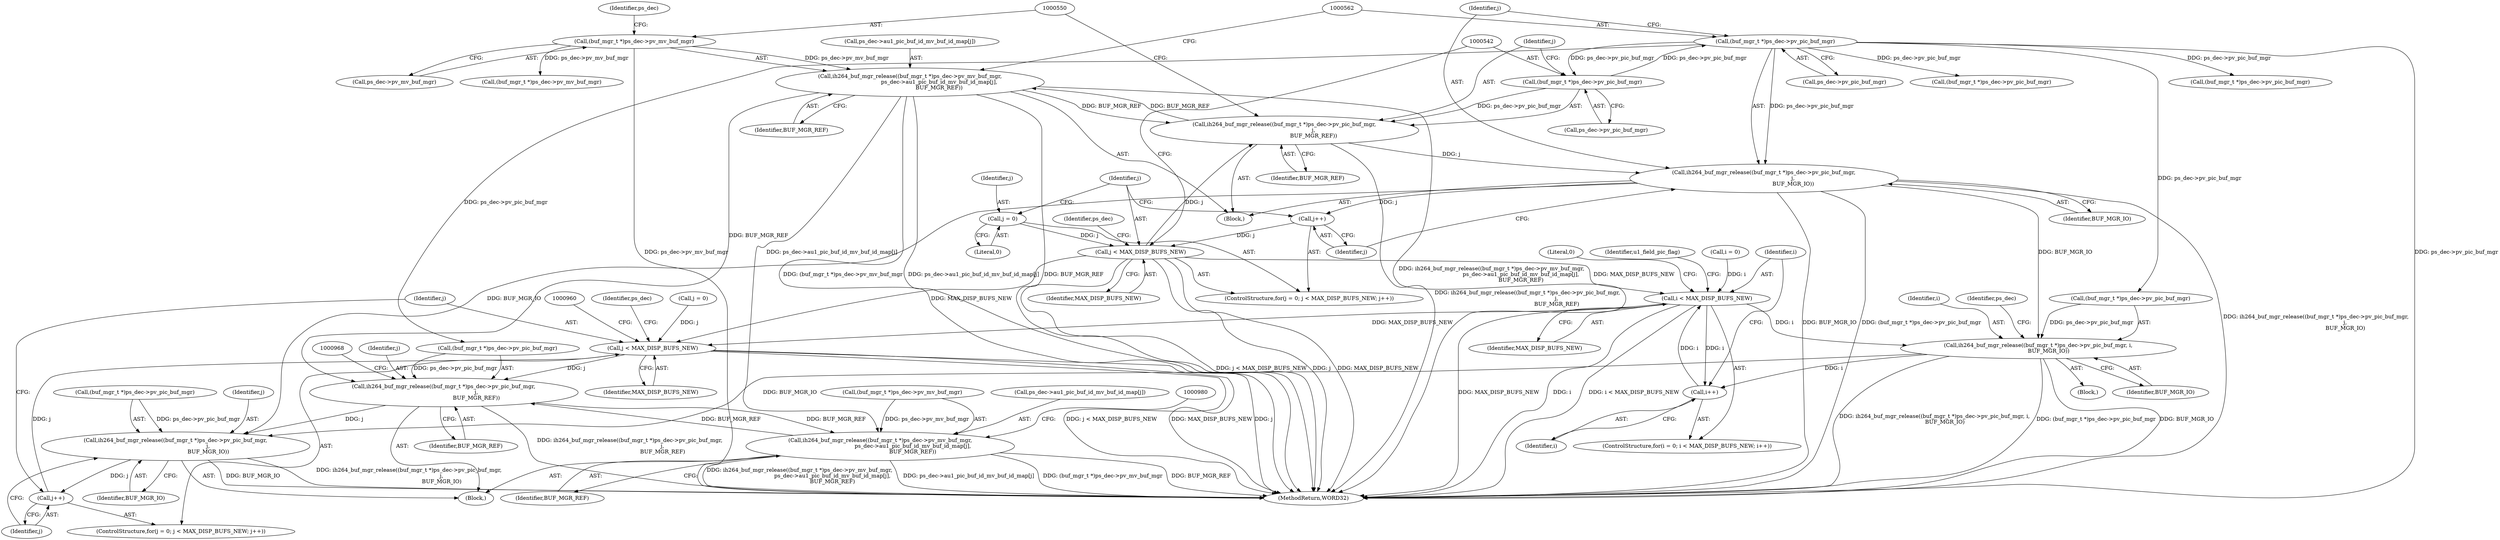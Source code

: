 digraph "0_Android_e629194c62a9a129ce378e08cb1059a8a53f1795_2@pointer" {
"1000548" [label="(Call,ih264_buf_mgr_release((buf_mgr_t *)ps_dec->pv_mv_buf_mgr,\n                                  ps_dec->au1_pic_buf_id_mv_buf_id_map[j],\n                                  BUF_MGR_REF))"];
"1000549" [label="(Call,(buf_mgr_t *)ps_dec->pv_mv_buf_mgr)"];
"1000540" [label="(Call,ih264_buf_mgr_release((buf_mgr_t *)ps_dec->pv_pic_buf_mgr,\n                                  j,\n                                  BUF_MGR_REF))"];
"1000541" [label="(Call,(buf_mgr_t *)ps_dec->pv_pic_buf_mgr)"];
"1000561" [label="(Call,(buf_mgr_t *)ps_dec->pv_pic_buf_mgr)"];
"1000534" [label="(Call,j < MAX_DISP_BUFS_NEW)"];
"1000537" [label="(Call,j++)"];
"1000560" [label="(Call,ih264_buf_mgr_release((buf_mgr_t *)ps_dec->pv_pic_buf_mgr,\n                                  j,\n                                  BUF_MGR_IO))"];
"1000531" [label="(Call,j = 0)"];
"1000548" [label="(Call,ih264_buf_mgr_release((buf_mgr_t *)ps_dec->pv_mv_buf_mgr,\n                                  ps_dec->au1_pic_buf_id_mv_buf_id_map[j],\n                                  BUF_MGR_REF))"];
"1000958" [label="(Call,ih264_buf_mgr_release((buf_mgr_t *)ps_dec->pv_pic_buf_mgr,\n                                      j,\n                                      BUF_MGR_REF))"];
"1000966" [label="(Call,ih264_buf_mgr_release((buf_mgr_t *)ps_dec->pv_mv_buf_mgr,\n                                      ps_dec->au1_pic_buf_id_mv_buf_id_map[j],\n                                      BUF_MGR_REF))"];
"1000978" [label="(Call,ih264_buf_mgr_release((buf_mgr_t *)ps_dec->pv_pic_buf_mgr,\n                                      j,\n                                      BUF_MGR_IO))"];
"1000955" [label="(Call,j++)"];
"1000952" [label="(Call,j < MAX_DISP_BUFS_NEW)"];
"1000742" [label="(Call,i < MAX_DISP_BUFS_NEW)"];
"1000745" [label="(Call,i++)"];
"1000757" [label="(Call,ih264_buf_mgr_release((buf_mgr_t *)ps_dec->pv_pic_buf_mgr, i,\n            BUF_MGR_IO))"];
"1000551" [label="(Call,ps_dec->pv_mv_buf_mgr)"];
"1000768" [label="(Identifier,ps_dec)"];
"1000988" [label="(Identifier,ps_dec)"];
"1000560" [label="(Call,ih264_buf_mgr_release((buf_mgr_t *)ps_dec->pv_pic_buf_mgr,\n                                  j,\n                                  BUF_MGR_IO))"];
"1000540" [label="(Call,ih264_buf_mgr_release((buf_mgr_t *)ps_dec->pv_pic_buf_mgr,\n                                  j,\n                                  BUF_MGR_REF))"];
"1000554" [label="(Call,ps_dec->au1_pic_buf_id_mv_buf_id_map[j])"];
"1000530" [label="(ControlStructure,for(j = 0; j < MAX_DISP_BUFS_NEW; j++))"];
"1000964" [label="(Identifier,j)"];
"1000539" [label="(Block,)"];
"1000567" [label="(Identifier,BUF_MGR_IO)"];
"1000566" [label="(Identifier,j)"];
"1000743" [label="(Identifier,i)"];
"1000547" [label="(Identifier,BUF_MGR_REF)"];
"1000548" [label="(Call,ih264_buf_mgr_release((buf_mgr_t *)ps_dec->pv_mv_buf_mgr,\n                                  ps_dec->au1_pic_buf_id_mv_buf_id_map[j],\n                                  BUF_MGR_REF))"];
"1000758" [label="(Call,(buf_mgr_t *)ps_dec->pv_pic_buf_mgr)"];
"1000561" [label="(Call,(buf_mgr_t *)ps_dec->pv_pic_buf_mgr)"];
"1000563" [label="(Call,ps_dec->pv_pic_buf_mgr)"];
"1001006" [label="(Call,(buf_mgr_t *)ps_dec->pv_pic_buf_mgr)"];
"1000559" [label="(Identifier,BUF_MGR_REF)"];
"1000966" [label="(Call,ih264_buf_mgr_release((buf_mgr_t *)ps_dec->pv_mv_buf_mgr,\n                                      ps_dec->au1_pic_buf_id_mv_buf_id_map[j],\n                                      BUF_MGR_REF))"];
"1000543" [label="(Call,ps_dec->pv_pic_buf_mgr)"];
"1000570" [label="(Identifier,ps_dec)"];
"1000746" [label="(Identifier,i)"];
"1000747" [label="(Block,)"];
"1002052" [label="(MethodReturn,WORD32)"];
"1000959" [label="(Call,(buf_mgr_t *)ps_dec->pv_pic_buf_mgr)"];
"1000952" [label="(Call,j < MAX_DISP_BUFS_NEW)"];
"1000967" [label="(Call,(buf_mgr_t *)ps_dec->pv_mv_buf_mgr)"];
"1000956" [label="(Identifier,j)"];
"1000954" [label="(Identifier,MAX_DISP_BUFS_NEW)"];
"1000549" [label="(Call,(buf_mgr_t *)ps_dec->pv_mv_buf_mgr)"];
"1000763" [label="(Identifier,i)"];
"1000764" [label="(Identifier,BUF_MGR_IO)"];
"1000953" [label="(Identifier,j)"];
"1000745" [label="(Call,i++)"];
"1000984" [label="(Identifier,j)"];
"1000531" [label="(Call,j = 0)"];
"1000750" [label="(Literal,0)"];
"1000965" [label="(Identifier,BUF_MGR_REF)"];
"1000957" [label="(Block,)"];
"1000801" [label="(Call,(buf_mgr_t *)ps_dec->pv_pic_buf_mgr)"];
"1000757" [label="(Call,ih264_buf_mgr_release((buf_mgr_t *)ps_dec->pv_pic_buf_mgr, i,\n            BUF_MGR_IO))"];
"1000742" [label="(Call,i < MAX_DISP_BUFS_NEW)"];
"1000536" [label="(Identifier,MAX_DISP_BUFS_NEW)"];
"1000537" [label="(Call,j++)"];
"1000738" [label="(ControlStructure,for(i = 0; i < MAX_DISP_BUFS_NEW; i++))"];
"1000835" [label="(Call,(buf_mgr_t *)ps_dec->pv_mv_buf_mgr)"];
"1000535" [label="(Identifier,j)"];
"1000958" [label="(Call,ih264_buf_mgr_release((buf_mgr_t *)ps_dec->pv_pic_buf_mgr,\n                                      j,\n                                      BUF_MGR_REF))"];
"1000782" [label="(Identifier,u1_field_pic_flag)"];
"1000985" [label="(Identifier,BUF_MGR_IO)"];
"1000533" [label="(Literal,0)"];
"1000979" [label="(Call,(buf_mgr_t *)ps_dec->pv_pic_buf_mgr)"];
"1000538" [label="(Identifier,j)"];
"1000977" [label="(Identifier,BUF_MGR_REF)"];
"1000949" [label="(Call,j = 0)"];
"1000978" [label="(Call,ih264_buf_mgr_release((buf_mgr_t *)ps_dec->pv_pic_buf_mgr,\n                                      j,\n                                      BUF_MGR_IO))"];
"1000546" [label="(Identifier,j)"];
"1000532" [label="(Identifier,j)"];
"1000972" [label="(Call,ps_dec->au1_pic_buf_id_mv_buf_id_map[j])"];
"1000744" [label="(Identifier,MAX_DISP_BUFS_NEW)"];
"1000739" [label="(Call,i = 0)"];
"1000541" [label="(Call,(buf_mgr_t *)ps_dec->pv_pic_buf_mgr)"];
"1000948" [label="(ControlStructure,for(j = 0; j < MAX_DISP_BUFS_NEW; j++))"];
"1000556" [label="(Identifier,ps_dec)"];
"1000955" [label="(Call,j++)"];
"1000534" [label="(Call,j < MAX_DISP_BUFS_NEW)"];
"1000548" -> "1000539"  [label="AST: "];
"1000548" -> "1000559"  [label="CFG: "];
"1000549" -> "1000548"  [label="AST: "];
"1000554" -> "1000548"  [label="AST: "];
"1000559" -> "1000548"  [label="AST: "];
"1000562" -> "1000548"  [label="CFG: "];
"1000548" -> "1002052"  [label="DDG: ih264_buf_mgr_release((buf_mgr_t *)ps_dec->pv_mv_buf_mgr,\n                                  ps_dec->au1_pic_buf_id_mv_buf_id_map[j],\n                                  BUF_MGR_REF)"];
"1000548" -> "1002052"  [label="DDG: ps_dec->au1_pic_buf_id_mv_buf_id_map[j]"];
"1000548" -> "1002052"  [label="DDG: BUF_MGR_REF"];
"1000548" -> "1002052"  [label="DDG: (buf_mgr_t *)ps_dec->pv_mv_buf_mgr"];
"1000548" -> "1000540"  [label="DDG: BUF_MGR_REF"];
"1000549" -> "1000548"  [label="DDG: ps_dec->pv_mv_buf_mgr"];
"1000540" -> "1000548"  [label="DDG: BUF_MGR_REF"];
"1000548" -> "1000958"  [label="DDG: BUF_MGR_REF"];
"1000548" -> "1000966"  [label="DDG: ps_dec->au1_pic_buf_id_mv_buf_id_map[j]"];
"1000549" -> "1000551"  [label="CFG: "];
"1000550" -> "1000549"  [label="AST: "];
"1000551" -> "1000549"  [label="AST: "];
"1000556" -> "1000549"  [label="CFG: "];
"1000549" -> "1002052"  [label="DDG: ps_dec->pv_mv_buf_mgr"];
"1000549" -> "1000835"  [label="DDG: ps_dec->pv_mv_buf_mgr"];
"1000540" -> "1000539"  [label="AST: "];
"1000540" -> "1000547"  [label="CFG: "];
"1000541" -> "1000540"  [label="AST: "];
"1000546" -> "1000540"  [label="AST: "];
"1000547" -> "1000540"  [label="AST: "];
"1000550" -> "1000540"  [label="CFG: "];
"1000540" -> "1002052"  [label="DDG: ih264_buf_mgr_release((buf_mgr_t *)ps_dec->pv_pic_buf_mgr,\n                                  j,\n                                  BUF_MGR_REF)"];
"1000541" -> "1000540"  [label="DDG: ps_dec->pv_pic_buf_mgr"];
"1000534" -> "1000540"  [label="DDG: j"];
"1000540" -> "1000560"  [label="DDG: j"];
"1000541" -> "1000543"  [label="CFG: "];
"1000542" -> "1000541"  [label="AST: "];
"1000543" -> "1000541"  [label="AST: "];
"1000546" -> "1000541"  [label="CFG: "];
"1000561" -> "1000541"  [label="DDG: ps_dec->pv_pic_buf_mgr"];
"1000541" -> "1000561"  [label="DDG: ps_dec->pv_pic_buf_mgr"];
"1000561" -> "1000560"  [label="AST: "];
"1000561" -> "1000563"  [label="CFG: "];
"1000562" -> "1000561"  [label="AST: "];
"1000563" -> "1000561"  [label="AST: "];
"1000566" -> "1000561"  [label="CFG: "];
"1000561" -> "1002052"  [label="DDG: ps_dec->pv_pic_buf_mgr"];
"1000561" -> "1000560"  [label="DDG: ps_dec->pv_pic_buf_mgr"];
"1000561" -> "1000758"  [label="DDG: ps_dec->pv_pic_buf_mgr"];
"1000561" -> "1000801"  [label="DDG: ps_dec->pv_pic_buf_mgr"];
"1000561" -> "1000959"  [label="DDG: ps_dec->pv_pic_buf_mgr"];
"1000561" -> "1001006"  [label="DDG: ps_dec->pv_pic_buf_mgr"];
"1000534" -> "1000530"  [label="AST: "];
"1000534" -> "1000536"  [label="CFG: "];
"1000535" -> "1000534"  [label="AST: "];
"1000536" -> "1000534"  [label="AST: "];
"1000542" -> "1000534"  [label="CFG: "];
"1000570" -> "1000534"  [label="CFG: "];
"1000534" -> "1002052"  [label="DDG: MAX_DISP_BUFS_NEW"];
"1000534" -> "1002052"  [label="DDG: j < MAX_DISP_BUFS_NEW"];
"1000534" -> "1002052"  [label="DDG: j"];
"1000537" -> "1000534"  [label="DDG: j"];
"1000531" -> "1000534"  [label="DDG: j"];
"1000534" -> "1000742"  [label="DDG: MAX_DISP_BUFS_NEW"];
"1000534" -> "1000952"  [label="DDG: MAX_DISP_BUFS_NEW"];
"1000537" -> "1000530"  [label="AST: "];
"1000537" -> "1000538"  [label="CFG: "];
"1000538" -> "1000537"  [label="AST: "];
"1000535" -> "1000537"  [label="CFG: "];
"1000560" -> "1000537"  [label="DDG: j"];
"1000560" -> "1000539"  [label="AST: "];
"1000560" -> "1000567"  [label="CFG: "];
"1000566" -> "1000560"  [label="AST: "];
"1000567" -> "1000560"  [label="AST: "];
"1000538" -> "1000560"  [label="CFG: "];
"1000560" -> "1002052"  [label="DDG: ih264_buf_mgr_release((buf_mgr_t *)ps_dec->pv_pic_buf_mgr,\n                                  j,\n                                  BUF_MGR_IO)"];
"1000560" -> "1002052"  [label="DDG: BUF_MGR_IO"];
"1000560" -> "1002052"  [label="DDG: (buf_mgr_t *)ps_dec->pv_pic_buf_mgr"];
"1000560" -> "1000757"  [label="DDG: BUF_MGR_IO"];
"1000560" -> "1000978"  [label="DDG: BUF_MGR_IO"];
"1000531" -> "1000530"  [label="AST: "];
"1000531" -> "1000533"  [label="CFG: "];
"1000532" -> "1000531"  [label="AST: "];
"1000533" -> "1000531"  [label="AST: "];
"1000535" -> "1000531"  [label="CFG: "];
"1000958" -> "1000957"  [label="AST: "];
"1000958" -> "1000965"  [label="CFG: "];
"1000959" -> "1000958"  [label="AST: "];
"1000964" -> "1000958"  [label="AST: "];
"1000965" -> "1000958"  [label="AST: "];
"1000968" -> "1000958"  [label="CFG: "];
"1000958" -> "1002052"  [label="DDG: ih264_buf_mgr_release((buf_mgr_t *)ps_dec->pv_pic_buf_mgr,\n                                      j,\n                                      BUF_MGR_REF)"];
"1000959" -> "1000958"  [label="DDG: ps_dec->pv_pic_buf_mgr"];
"1000952" -> "1000958"  [label="DDG: j"];
"1000966" -> "1000958"  [label="DDG: BUF_MGR_REF"];
"1000958" -> "1000966"  [label="DDG: BUF_MGR_REF"];
"1000958" -> "1000978"  [label="DDG: j"];
"1000966" -> "1000957"  [label="AST: "];
"1000966" -> "1000977"  [label="CFG: "];
"1000967" -> "1000966"  [label="AST: "];
"1000972" -> "1000966"  [label="AST: "];
"1000977" -> "1000966"  [label="AST: "];
"1000980" -> "1000966"  [label="CFG: "];
"1000966" -> "1002052"  [label="DDG: ps_dec->au1_pic_buf_id_mv_buf_id_map[j]"];
"1000966" -> "1002052"  [label="DDG: (buf_mgr_t *)ps_dec->pv_mv_buf_mgr"];
"1000966" -> "1002052"  [label="DDG: BUF_MGR_REF"];
"1000966" -> "1002052"  [label="DDG: ih264_buf_mgr_release((buf_mgr_t *)ps_dec->pv_mv_buf_mgr,\n                                      ps_dec->au1_pic_buf_id_mv_buf_id_map[j],\n                                      BUF_MGR_REF)"];
"1000967" -> "1000966"  [label="DDG: ps_dec->pv_mv_buf_mgr"];
"1000978" -> "1000957"  [label="AST: "];
"1000978" -> "1000985"  [label="CFG: "];
"1000979" -> "1000978"  [label="AST: "];
"1000984" -> "1000978"  [label="AST: "];
"1000985" -> "1000978"  [label="AST: "];
"1000956" -> "1000978"  [label="CFG: "];
"1000978" -> "1002052"  [label="DDG: BUF_MGR_IO"];
"1000978" -> "1002052"  [label="DDG: ih264_buf_mgr_release((buf_mgr_t *)ps_dec->pv_pic_buf_mgr,\n                                      j,\n                                      BUF_MGR_IO)"];
"1000978" -> "1000955"  [label="DDG: j"];
"1000979" -> "1000978"  [label="DDG: ps_dec->pv_pic_buf_mgr"];
"1000757" -> "1000978"  [label="DDG: BUF_MGR_IO"];
"1000955" -> "1000948"  [label="AST: "];
"1000955" -> "1000956"  [label="CFG: "];
"1000956" -> "1000955"  [label="AST: "];
"1000953" -> "1000955"  [label="CFG: "];
"1000955" -> "1000952"  [label="DDG: j"];
"1000952" -> "1000948"  [label="AST: "];
"1000952" -> "1000954"  [label="CFG: "];
"1000953" -> "1000952"  [label="AST: "];
"1000954" -> "1000952"  [label="AST: "];
"1000960" -> "1000952"  [label="CFG: "];
"1000988" -> "1000952"  [label="CFG: "];
"1000952" -> "1002052"  [label="DDG: j"];
"1000952" -> "1002052"  [label="DDG: j < MAX_DISP_BUFS_NEW"];
"1000952" -> "1002052"  [label="DDG: MAX_DISP_BUFS_NEW"];
"1000949" -> "1000952"  [label="DDG: j"];
"1000742" -> "1000952"  [label="DDG: MAX_DISP_BUFS_NEW"];
"1000742" -> "1000738"  [label="AST: "];
"1000742" -> "1000744"  [label="CFG: "];
"1000743" -> "1000742"  [label="AST: "];
"1000744" -> "1000742"  [label="AST: "];
"1000750" -> "1000742"  [label="CFG: "];
"1000782" -> "1000742"  [label="CFG: "];
"1000742" -> "1002052"  [label="DDG: i < MAX_DISP_BUFS_NEW"];
"1000742" -> "1002052"  [label="DDG: MAX_DISP_BUFS_NEW"];
"1000742" -> "1002052"  [label="DDG: i"];
"1000745" -> "1000742"  [label="DDG: i"];
"1000739" -> "1000742"  [label="DDG: i"];
"1000742" -> "1000745"  [label="DDG: i"];
"1000742" -> "1000757"  [label="DDG: i"];
"1000745" -> "1000738"  [label="AST: "];
"1000745" -> "1000746"  [label="CFG: "];
"1000746" -> "1000745"  [label="AST: "];
"1000743" -> "1000745"  [label="CFG: "];
"1000757" -> "1000745"  [label="DDG: i"];
"1000757" -> "1000747"  [label="AST: "];
"1000757" -> "1000764"  [label="CFG: "];
"1000758" -> "1000757"  [label="AST: "];
"1000763" -> "1000757"  [label="AST: "];
"1000764" -> "1000757"  [label="AST: "];
"1000768" -> "1000757"  [label="CFG: "];
"1000757" -> "1002052"  [label="DDG: ih264_buf_mgr_release((buf_mgr_t *)ps_dec->pv_pic_buf_mgr, i,\n            BUF_MGR_IO)"];
"1000757" -> "1002052"  [label="DDG: (buf_mgr_t *)ps_dec->pv_pic_buf_mgr"];
"1000757" -> "1002052"  [label="DDG: BUF_MGR_IO"];
"1000758" -> "1000757"  [label="DDG: ps_dec->pv_pic_buf_mgr"];
}

